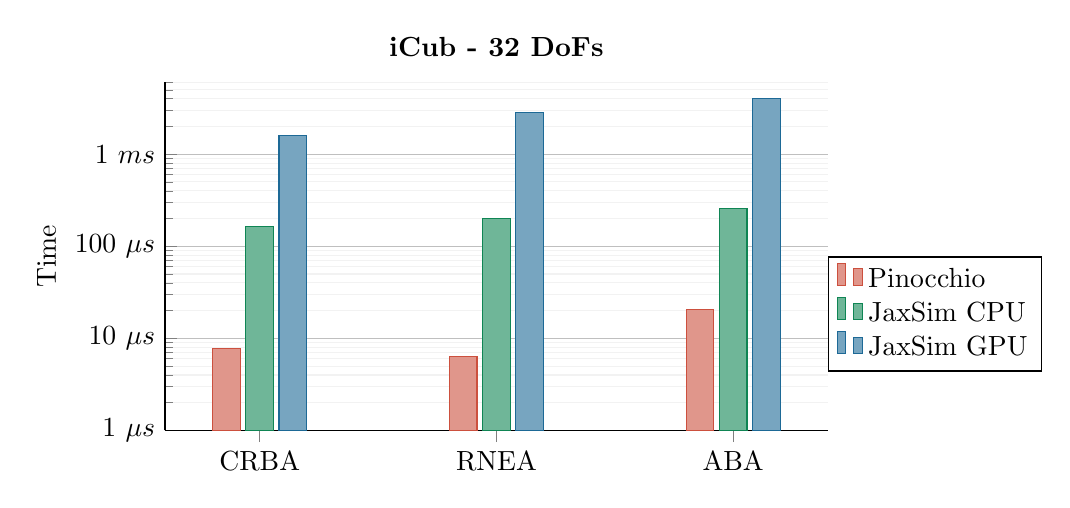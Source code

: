 \begin{tikzpicture}

\definecolor{indianred2048062}{RGB}{204,80,62}
\definecolor{seagreen1513384}{RGB}{15,133,84}
\definecolor{teal29105150}{RGB}{29,105,150}

\begin{semilogyaxis}[
    title=\textbf{iCub - 32 DoFs},
    axis lines*=left,
    ymajorgrids,
    ytick={1, 10, 100, 1000, 10000},
    yticklabels={1 $\mu s$,10 $\mu s$,100 $\mu s$, 1 $ms$, 10 $ms$},
    ymin=1,
    ymax=6000,
    width=10cm,
    height=6cm,
    ybar,
    ylabel={Time},
    xtick=data,
    enlarge x limits=0.2,
    symbolic x coords={CRBA,RNEA,ABA},
    ymajorgrids,
    yminorgrids,
    minor grid style={gray!10},
    legend cell align={left},
    legend style={at={(1.00,0.5)},anchor=north west},
]

\pgfplotstableread{
Algo Mean_Pinocchio Mean_Jaxsim_CPU Mean_Jaxsim_GPU
CRBA 7.81           165             1580
RNEA 6.33           198             2850
ABA  20.5           256             4000
}\dataicub

\addplot[indianred2048062, fill=indianred2048062!60] table [x=Algo, y=Mean_Pinocchio] {\dataicub}; \addlegendentry{Pinocchio}
\addplot[seagreen1513384, fill=seagreen1513384!60] table [x=Algo, y=Mean_Jaxsim_CPU] {\dataicub}; \addlegendentry{JaxSim CPU}
\addplot[teal29105150, fill=teal29105150!60] table [x=Algo, y=Mean_Jaxsim_GPU] {\dataicub}; \addlegendentry{JaxSim GPU}

\end{semilogyaxis}

\end{tikzpicture}
